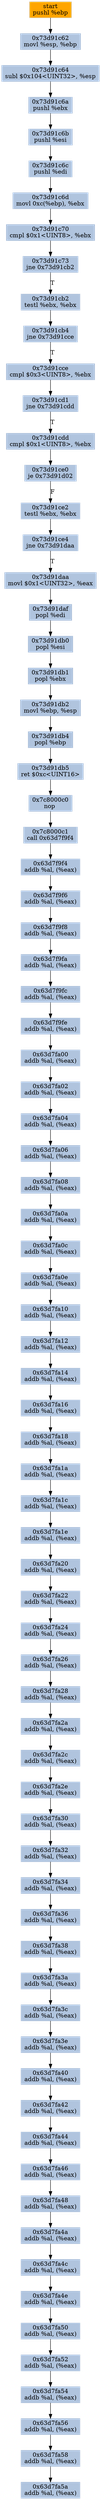 digraph G {
node[shape=rectangle,style=filled,fillcolor=lightsteelblue,color=lightsteelblue]
bgcolor="transparent"
a0x73d91c61pushl_ebp[label="start\npushl %ebp",color="lightgrey",fillcolor="orange"];
a0x73d91c62movl_esp_ebp[label="0x73d91c62\nmovl %esp, %ebp"];
a0x73d91c64subl_0x104UINT32_esp[label="0x73d91c64\nsubl $0x104<UINT32>, %esp"];
a0x73d91c6apushl_ebx[label="0x73d91c6a\npushl %ebx"];
a0x73d91c6bpushl_esi[label="0x73d91c6b\npushl %esi"];
a0x73d91c6cpushl_edi[label="0x73d91c6c\npushl %edi"];
a0x73d91c6dmovl_0xcebp__ebx[label="0x73d91c6d\nmovl 0xc(%ebp), %ebx"];
a0x73d91c70cmpl_0x1UINT8_ebx[label="0x73d91c70\ncmpl $0x1<UINT8>, %ebx"];
a0x73d91c73jne_0x73d91cb2[label="0x73d91c73\njne 0x73d91cb2"];
a0x73d91cb2testl_ebx_ebx[label="0x73d91cb2\ntestl %ebx, %ebx"];
a0x73d91cb4jne_0x73d91cce[label="0x73d91cb4\njne 0x73d91cce"];
a0x73d91ccecmpl_0x3UINT8_ebx[label="0x73d91cce\ncmpl $0x3<UINT8>, %ebx"];
a0x73d91cd1jne_0x73d91cdd[label="0x73d91cd1\njne 0x73d91cdd"];
a0x73d91cddcmpl_0x1UINT8_ebx[label="0x73d91cdd\ncmpl $0x1<UINT8>, %ebx"];
a0x73d91ce0je_0x73d91d02[label="0x73d91ce0\nje 0x73d91d02"];
a0x73d91ce2testl_ebx_ebx[label="0x73d91ce2\ntestl %ebx, %ebx"];
a0x73d91ce4jne_0x73d91daa[label="0x73d91ce4\njne 0x73d91daa"];
a0x73d91daamovl_0x1UINT32_eax[label="0x73d91daa\nmovl $0x1<UINT32>, %eax"];
a0x73d91dafpopl_edi[label="0x73d91daf\npopl %edi"];
a0x73d91db0popl_esi[label="0x73d91db0\npopl %esi"];
a0x73d91db1popl_ebx[label="0x73d91db1\npopl %ebx"];
a0x73d91db2movl_ebp_esp[label="0x73d91db2\nmovl %ebp, %esp"];
a0x73d91db4popl_ebp[label="0x73d91db4\npopl %ebp"];
a0x73d91db5ret_0xcUINT16[label="0x73d91db5\nret $0xc<UINT16>"];
a0x7c8000c0nop_[label="0x7c8000c0\nnop "];
a0x7c8000c1call_0x63d7f9f4[label="0x7c8000c1\ncall 0x63d7f9f4"];
a0x63d7f9f4addb_al_eax_[label="0x63d7f9f4\naddb %al, (%eax)"];
a0x63d7f9f6addb_al_eax_[label="0x63d7f9f6\naddb %al, (%eax)"];
a0x63d7f9f8addb_al_eax_[label="0x63d7f9f8\naddb %al, (%eax)"];
a0x63d7f9faaddb_al_eax_[label="0x63d7f9fa\naddb %al, (%eax)"];
a0x63d7f9fcaddb_al_eax_[label="0x63d7f9fc\naddb %al, (%eax)"];
a0x63d7f9feaddb_al_eax_[label="0x63d7f9fe\naddb %al, (%eax)"];
a0x63d7fa00addb_al_eax_[label="0x63d7fa00\naddb %al, (%eax)"];
a0x63d7fa02addb_al_eax_[label="0x63d7fa02\naddb %al, (%eax)"];
a0x63d7fa04addb_al_eax_[label="0x63d7fa04\naddb %al, (%eax)"];
a0x63d7fa06addb_al_eax_[label="0x63d7fa06\naddb %al, (%eax)"];
a0x63d7fa08addb_al_eax_[label="0x63d7fa08\naddb %al, (%eax)"];
a0x63d7fa0aaddb_al_eax_[label="0x63d7fa0a\naddb %al, (%eax)"];
a0x63d7fa0caddb_al_eax_[label="0x63d7fa0c\naddb %al, (%eax)"];
a0x63d7fa0eaddb_al_eax_[label="0x63d7fa0e\naddb %al, (%eax)"];
a0x63d7fa10addb_al_eax_[label="0x63d7fa10\naddb %al, (%eax)"];
a0x63d7fa12addb_al_eax_[label="0x63d7fa12\naddb %al, (%eax)"];
a0x63d7fa14addb_al_eax_[label="0x63d7fa14\naddb %al, (%eax)"];
a0x63d7fa16addb_al_eax_[label="0x63d7fa16\naddb %al, (%eax)"];
a0x63d7fa18addb_al_eax_[label="0x63d7fa18\naddb %al, (%eax)"];
a0x63d7fa1aaddb_al_eax_[label="0x63d7fa1a\naddb %al, (%eax)"];
a0x63d7fa1caddb_al_eax_[label="0x63d7fa1c\naddb %al, (%eax)"];
a0x63d7fa1eaddb_al_eax_[label="0x63d7fa1e\naddb %al, (%eax)"];
a0x63d7fa20addb_al_eax_[label="0x63d7fa20\naddb %al, (%eax)"];
a0x63d7fa22addb_al_eax_[label="0x63d7fa22\naddb %al, (%eax)"];
a0x63d7fa24addb_al_eax_[label="0x63d7fa24\naddb %al, (%eax)"];
a0x63d7fa26addb_al_eax_[label="0x63d7fa26\naddb %al, (%eax)"];
a0x63d7fa28addb_al_eax_[label="0x63d7fa28\naddb %al, (%eax)"];
a0x63d7fa2aaddb_al_eax_[label="0x63d7fa2a\naddb %al, (%eax)"];
a0x63d7fa2caddb_al_eax_[label="0x63d7fa2c\naddb %al, (%eax)"];
a0x63d7fa2eaddb_al_eax_[label="0x63d7fa2e\naddb %al, (%eax)"];
a0x63d7fa30addb_al_eax_[label="0x63d7fa30\naddb %al, (%eax)"];
a0x63d7fa32addb_al_eax_[label="0x63d7fa32\naddb %al, (%eax)"];
a0x63d7fa34addb_al_eax_[label="0x63d7fa34\naddb %al, (%eax)"];
a0x63d7fa36addb_al_eax_[label="0x63d7fa36\naddb %al, (%eax)"];
a0x63d7fa38addb_al_eax_[label="0x63d7fa38\naddb %al, (%eax)"];
a0x63d7fa3aaddb_al_eax_[label="0x63d7fa3a\naddb %al, (%eax)"];
a0x63d7fa3caddb_al_eax_[label="0x63d7fa3c\naddb %al, (%eax)"];
a0x63d7fa3eaddb_al_eax_[label="0x63d7fa3e\naddb %al, (%eax)"];
a0x63d7fa40addb_al_eax_[label="0x63d7fa40\naddb %al, (%eax)"];
a0x63d7fa42addb_al_eax_[label="0x63d7fa42\naddb %al, (%eax)"];
a0x63d7fa44addb_al_eax_[label="0x63d7fa44\naddb %al, (%eax)"];
a0x63d7fa46addb_al_eax_[label="0x63d7fa46\naddb %al, (%eax)"];
a0x63d7fa48addb_al_eax_[label="0x63d7fa48\naddb %al, (%eax)"];
a0x63d7fa4aaddb_al_eax_[label="0x63d7fa4a\naddb %al, (%eax)"];
a0x63d7fa4caddb_al_eax_[label="0x63d7fa4c\naddb %al, (%eax)"];
a0x63d7fa4eaddb_al_eax_[label="0x63d7fa4e\naddb %al, (%eax)"];
a0x63d7fa50addb_al_eax_[label="0x63d7fa50\naddb %al, (%eax)"];
a0x63d7fa52addb_al_eax_[label="0x63d7fa52\naddb %al, (%eax)"];
a0x63d7fa54addb_al_eax_[label="0x63d7fa54\naddb %al, (%eax)"];
a0x63d7fa56addb_al_eax_[label="0x63d7fa56\naddb %al, (%eax)"];
a0x63d7fa58addb_al_eax_[label="0x63d7fa58\naddb %al, (%eax)"];
a0x63d7fa5aaddb_al_eax_[label="0x63d7fa5a\naddb %al, (%eax)"];
a0x73d91c61pushl_ebp -> a0x73d91c62movl_esp_ebp [color="#000000"];
a0x73d91c62movl_esp_ebp -> a0x73d91c64subl_0x104UINT32_esp [color="#000000"];
a0x73d91c64subl_0x104UINT32_esp -> a0x73d91c6apushl_ebx [color="#000000"];
a0x73d91c6apushl_ebx -> a0x73d91c6bpushl_esi [color="#000000"];
a0x73d91c6bpushl_esi -> a0x73d91c6cpushl_edi [color="#000000"];
a0x73d91c6cpushl_edi -> a0x73d91c6dmovl_0xcebp__ebx [color="#000000"];
a0x73d91c6dmovl_0xcebp__ebx -> a0x73d91c70cmpl_0x1UINT8_ebx [color="#000000"];
a0x73d91c70cmpl_0x1UINT8_ebx -> a0x73d91c73jne_0x73d91cb2 [color="#000000"];
a0x73d91c73jne_0x73d91cb2 -> a0x73d91cb2testl_ebx_ebx [color="#000000",label="T"];
a0x73d91cb2testl_ebx_ebx -> a0x73d91cb4jne_0x73d91cce [color="#000000"];
a0x73d91cb4jne_0x73d91cce -> a0x73d91ccecmpl_0x3UINT8_ebx [color="#000000",label="T"];
a0x73d91ccecmpl_0x3UINT8_ebx -> a0x73d91cd1jne_0x73d91cdd [color="#000000"];
a0x73d91cd1jne_0x73d91cdd -> a0x73d91cddcmpl_0x1UINT8_ebx [color="#000000",label="T"];
a0x73d91cddcmpl_0x1UINT8_ebx -> a0x73d91ce0je_0x73d91d02 [color="#000000"];
a0x73d91ce0je_0x73d91d02 -> a0x73d91ce2testl_ebx_ebx [color="#000000",label="F"];
a0x73d91ce2testl_ebx_ebx -> a0x73d91ce4jne_0x73d91daa [color="#000000"];
a0x73d91ce4jne_0x73d91daa -> a0x73d91daamovl_0x1UINT32_eax [color="#000000",label="T"];
a0x73d91daamovl_0x1UINT32_eax -> a0x73d91dafpopl_edi [color="#000000"];
a0x73d91dafpopl_edi -> a0x73d91db0popl_esi [color="#000000"];
a0x73d91db0popl_esi -> a0x73d91db1popl_ebx [color="#000000"];
a0x73d91db1popl_ebx -> a0x73d91db2movl_ebp_esp [color="#000000"];
a0x73d91db2movl_ebp_esp -> a0x73d91db4popl_ebp [color="#000000"];
a0x73d91db4popl_ebp -> a0x73d91db5ret_0xcUINT16 [color="#000000"];
a0x73d91db5ret_0xcUINT16 -> a0x7c8000c0nop_ [color="#000000"];
a0x7c8000c0nop_ -> a0x7c8000c1call_0x63d7f9f4 [color="#000000"];
a0x7c8000c1call_0x63d7f9f4 -> a0x63d7f9f4addb_al_eax_ [color="#000000"];
a0x63d7f9f4addb_al_eax_ -> a0x63d7f9f6addb_al_eax_ [color="#000000"];
a0x63d7f9f6addb_al_eax_ -> a0x63d7f9f8addb_al_eax_ [color="#000000"];
a0x63d7f9f8addb_al_eax_ -> a0x63d7f9faaddb_al_eax_ [color="#000000"];
a0x63d7f9faaddb_al_eax_ -> a0x63d7f9fcaddb_al_eax_ [color="#000000"];
a0x63d7f9fcaddb_al_eax_ -> a0x63d7f9feaddb_al_eax_ [color="#000000"];
a0x63d7f9feaddb_al_eax_ -> a0x63d7fa00addb_al_eax_ [color="#000000"];
a0x63d7fa00addb_al_eax_ -> a0x63d7fa02addb_al_eax_ [color="#000000"];
a0x63d7fa02addb_al_eax_ -> a0x63d7fa04addb_al_eax_ [color="#000000"];
a0x63d7fa04addb_al_eax_ -> a0x63d7fa06addb_al_eax_ [color="#000000"];
a0x63d7fa06addb_al_eax_ -> a0x63d7fa08addb_al_eax_ [color="#000000"];
a0x63d7fa08addb_al_eax_ -> a0x63d7fa0aaddb_al_eax_ [color="#000000"];
a0x63d7fa0aaddb_al_eax_ -> a0x63d7fa0caddb_al_eax_ [color="#000000"];
a0x63d7fa0caddb_al_eax_ -> a0x63d7fa0eaddb_al_eax_ [color="#000000"];
a0x63d7fa0eaddb_al_eax_ -> a0x63d7fa10addb_al_eax_ [color="#000000"];
a0x63d7fa10addb_al_eax_ -> a0x63d7fa12addb_al_eax_ [color="#000000"];
a0x63d7fa12addb_al_eax_ -> a0x63d7fa14addb_al_eax_ [color="#000000"];
a0x63d7fa14addb_al_eax_ -> a0x63d7fa16addb_al_eax_ [color="#000000"];
a0x63d7fa16addb_al_eax_ -> a0x63d7fa18addb_al_eax_ [color="#000000"];
a0x63d7fa18addb_al_eax_ -> a0x63d7fa1aaddb_al_eax_ [color="#000000"];
a0x63d7fa1aaddb_al_eax_ -> a0x63d7fa1caddb_al_eax_ [color="#000000"];
a0x63d7fa1caddb_al_eax_ -> a0x63d7fa1eaddb_al_eax_ [color="#000000"];
a0x63d7fa1eaddb_al_eax_ -> a0x63d7fa20addb_al_eax_ [color="#000000"];
a0x63d7fa20addb_al_eax_ -> a0x63d7fa22addb_al_eax_ [color="#000000"];
a0x63d7fa22addb_al_eax_ -> a0x63d7fa24addb_al_eax_ [color="#000000"];
a0x63d7fa24addb_al_eax_ -> a0x63d7fa26addb_al_eax_ [color="#000000"];
a0x63d7fa26addb_al_eax_ -> a0x63d7fa28addb_al_eax_ [color="#000000"];
a0x63d7fa28addb_al_eax_ -> a0x63d7fa2aaddb_al_eax_ [color="#000000"];
a0x63d7fa2aaddb_al_eax_ -> a0x63d7fa2caddb_al_eax_ [color="#000000"];
a0x63d7fa2caddb_al_eax_ -> a0x63d7fa2eaddb_al_eax_ [color="#000000"];
a0x63d7fa2eaddb_al_eax_ -> a0x63d7fa30addb_al_eax_ [color="#000000"];
a0x63d7fa30addb_al_eax_ -> a0x63d7fa32addb_al_eax_ [color="#000000"];
a0x63d7fa32addb_al_eax_ -> a0x63d7fa34addb_al_eax_ [color="#000000"];
a0x63d7fa34addb_al_eax_ -> a0x63d7fa36addb_al_eax_ [color="#000000"];
a0x63d7fa36addb_al_eax_ -> a0x63d7fa38addb_al_eax_ [color="#000000"];
a0x63d7fa38addb_al_eax_ -> a0x63d7fa3aaddb_al_eax_ [color="#000000"];
a0x63d7fa3aaddb_al_eax_ -> a0x63d7fa3caddb_al_eax_ [color="#000000"];
a0x63d7fa3caddb_al_eax_ -> a0x63d7fa3eaddb_al_eax_ [color="#000000"];
a0x63d7fa3eaddb_al_eax_ -> a0x63d7fa40addb_al_eax_ [color="#000000"];
a0x63d7fa40addb_al_eax_ -> a0x63d7fa42addb_al_eax_ [color="#000000"];
a0x63d7fa42addb_al_eax_ -> a0x63d7fa44addb_al_eax_ [color="#000000"];
a0x63d7fa44addb_al_eax_ -> a0x63d7fa46addb_al_eax_ [color="#000000"];
a0x63d7fa46addb_al_eax_ -> a0x63d7fa48addb_al_eax_ [color="#000000"];
a0x63d7fa48addb_al_eax_ -> a0x63d7fa4aaddb_al_eax_ [color="#000000"];
a0x63d7fa4aaddb_al_eax_ -> a0x63d7fa4caddb_al_eax_ [color="#000000"];
a0x63d7fa4caddb_al_eax_ -> a0x63d7fa4eaddb_al_eax_ [color="#000000"];
a0x63d7fa4eaddb_al_eax_ -> a0x63d7fa50addb_al_eax_ [color="#000000"];
a0x63d7fa50addb_al_eax_ -> a0x63d7fa52addb_al_eax_ [color="#000000"];
a0x63d7fa52addb_al_eax_ -> a0x63d7fa54addb_al_eax_ [color="#000000"];
a0x63d7fa54addb_al_eax_ -> a0x63d7fa56addb_al_eax_ [color="#000000"];
a0x63d7fa56addb_al_eax_ -> a0x63d7fa58addb_al_eax_ [color="#000000"];
a0x63d7fa58addb_al_eax_ -> a0x63d7fa5aaddb_al_eax_ [color="#000000"];
}
